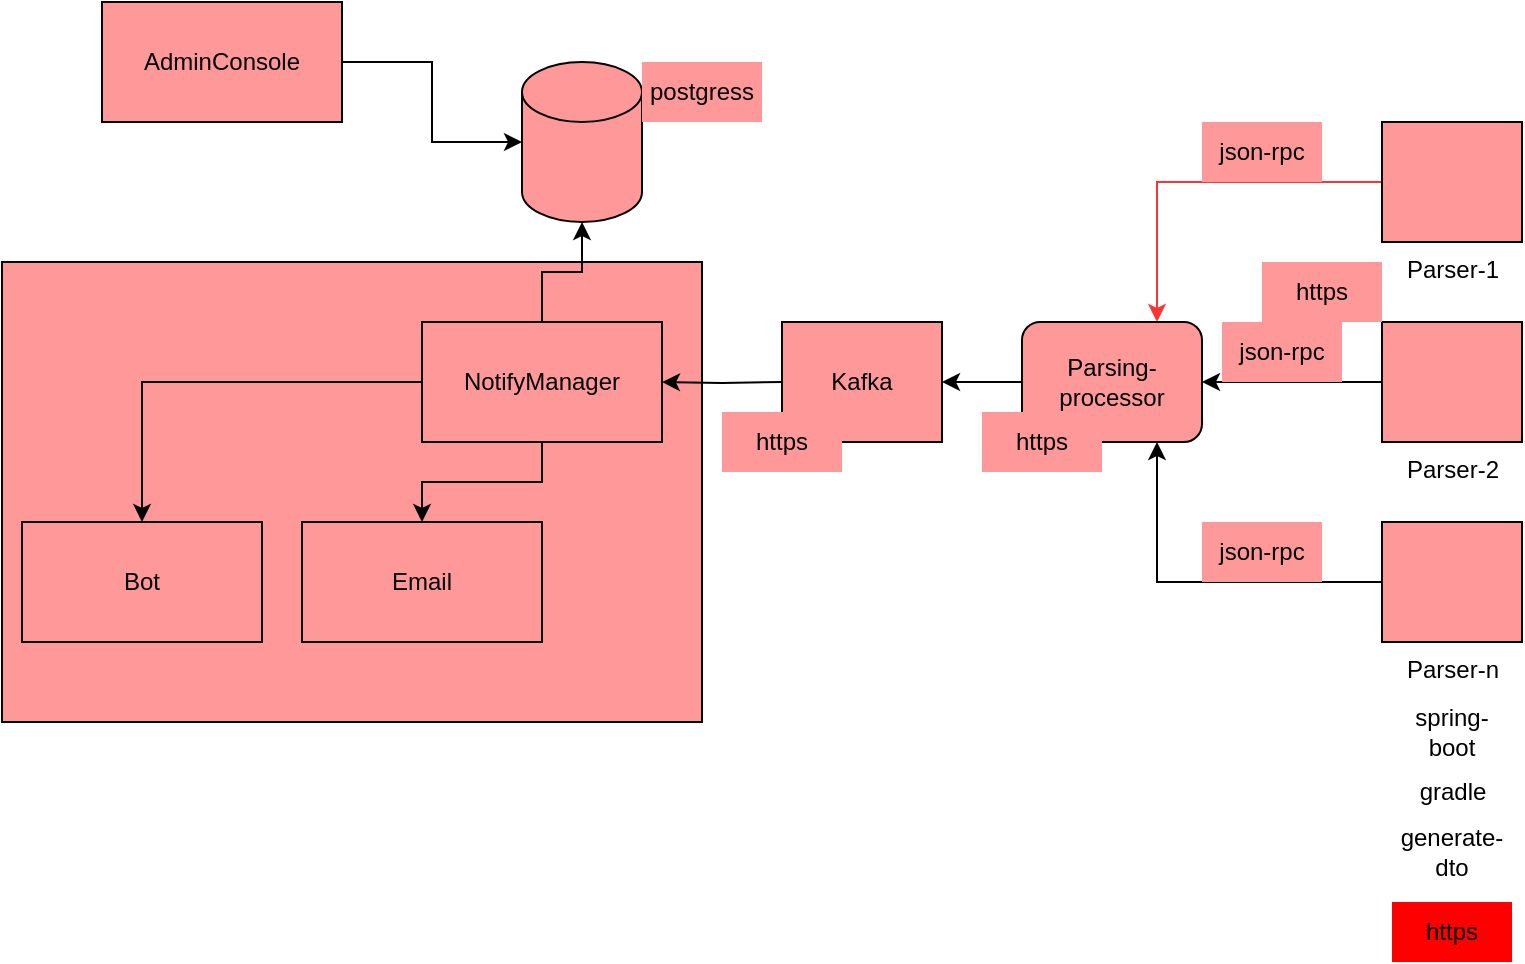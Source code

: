 <mxfile version="20.3.0" type="device"><diagram id="LYdFaatHc3NeKcpiXfQU" name="Страница 1"><mxGraphModel dx="1038" dy="649" grid="1" gridSize="10" guides="1" tooltips="1" connect="1" arrows="1" fold="1" page="1" pageScale="1" pageWidth="827" pageHeight="1169" math="0" shadow="0"><root><mxCell id="0"/><mxCell id="1" parent="0"/><mxCell id="_xx0c19NoYEd0WuJw-vw-17" value="" style="rounded=0;whiteSpace=wrap;html=1;fillColor=#FF9999;" vertex="1" parent="1"><mxGeometry x="10" y="150" width="350" height="230" as="geometry"/></mxCell><mxCell id="9y3oNgukaKSqQSr9w7em-25" style="edgeStyle=orthogonalEdgeStyle;rounded=0;orthogonalLoop=1;jettySize=auto;html=1;entryX=0.75;entryY=0;entryDx=0;entryDy=0;fillColor=#FF9999;strokeColor=#FF3333;" parent="1" source="9y3oNgukaKSqQSr9w7em-1" target="9y3oNgukaKSqQSr9w7em-10" edge="1"><mxGeometry relative="1" as="geometry"/></mxCell><mxCell id="9y3oNgukaKSqQSr9w7em-1" value="Parser-1" style="verticalLabelPosition=bottom;verticalAlign=top;html=1;shape=mxgraph.basic.rect;fillColor2=none;strokeWidth=1;size=20;indent=5;fillColor=#FF9999;" parent="1" vertex="1"><mxGeometry x="700" y="80" width="70" height="60" as="geometry"/></mxCell><mxCell id="9y3oNgukaKSqQSr9w7em-26" style="edgeStyle=orthogonalEdgeStyle;rounded=0;orthogonalLoop=1;jettySize=auto;html=1;entryX=1;entryY=0.5;entryDx=0;entryDy=0;fillColor=#FF3333;" parent="1" source="9y3oNgukaKSqQSr9w7em-2" target="9y3oNgukaKSqQSr9w7em-10" edge="1"><mxGeometry relative="1" as="geometry"/></mxCell><mxCell id="9y3oNgukaKSqQSr9w7em-2" value="Parser-2&lt;br&gt;" style="verticalLabelPosition=bottom;verticalAlign=top;html=1;shape=mxgraph.basic.rect;fillColor2=none;strokeWidth=1;size=20;indent=5;fillColor=#FF9999;" parent="1" vertex="1"><mxGeometry x="700" y="180" width="70" height="60" as="geometry"/></mxCell><mxCell id="9y3oNgukaKSqQSr9w7em-27" style="edgeStyle=orthogonalEdgeStyle;rounded=0;orthogonalLoop=1;jettySize=auto;html=1;entryX=0.75;entryY=1;entryDx=0;entryDy=0;fillColor=#FF3333;" parent="1" source="9y3oNgukaKSqQSr9w7em-3" target="9y3oNgukaKSqQSr9w7em-10" edge="1"><mxGeometry relative="1" as="geometry"><mxPoint x="580" y="250" as="targetPoint"/></mxGeometry></mxCell><mxCell id="9y3oNgukaKSqQSr9w7em-3" value="Parser-n" style="verticalLabelPosition=bottom;verticalAlign=top;html=1;shape=mxgraph.basic.rect;fillColor2=none;strokeWidth=1;size=20;indent=5;fillColor=#FF9999;" parent="1" vertex="1"><mxGeometry x="700" y="280" width="70" height="60" as="geometry"/></mxCell><mxCell id="9y3oNgukaKSqQSr9w7em-24" style="edgeStyle=orthogonalEdgeStyle;rounded=0;orthogonalLoop=1;jettySize=auto;html=1;entryX=1;entryY=0.5;entryDx=0;entryDy=0;fillColor=#FF3333;" parent="1" target="9y3oNgukaKSqQSr9w7em-14" edge="1"><mxGeometry relative="1" as="geometry"><mxPoint x="400" y="210" as="sourcePoint"/></mxGeometry></mxCell><mxCell id="_xx0c19NoYEd0WuJw-vw-7" style="edgeStyle=orthogonalEdgeStyle;rounded=0;orthogonalLoop=1;jettySize=auto;html=1;entryX=1;entryY=0.5;entryDx=0;entryDy=0;fillColor=#FF3333;" edge="1" parent="1" source="9y3oNgukaKSqQSr9w7em-10" target="_xx0c19NoYEd0WuJw-vw-5"><mxGeometry relative="1" as="geometry"/></mxCell><mxCell id="9y3oNgukaKSqQSr9w7em-10" value="Parsing-processor" style="rounded=1;whiteSpace=wrap;html=1;fillColor=#FF9999;" parent="1" vertex="1"><mxGeometry x="520" y="180" width="90" height="60" as="geometry"/></mxCell><mxCell id="9y3oNgukaKSqQSr9w7em-18" style="edgeStyle=orthogonalEdgeStyle;rounded=0;orthogonalLoop=1;jettySize=auto;html=1;exitX=0.5;exitY=0;exitDx=0;exitDy=0;entryX=0.5;entryY=1;entryDx=0;entryDy=0;entryPerimeter=0;fillColor=#FF3333;" parent="1" source="9y3oNgukaKSqQSr9w7em-14" target="9y3oNgukaKSqQSr9w7em-17" edge="1"><mxGeometry relative="1" as="geometry"/></mxCell><mxCell id="9y3oNgukaKSqQSr9w7em-19" style="edgeStyle=orthogonalEdgeStyle;rounded=0;orthogonalLoop=1;jettySize=auto;html=1;exitX=0.5;exitY=1;exitDx=0;exitDy=0;fillColor=#FF3333;" parent="1" source="9y3oNgukaKSqQSr9w7em-14" target="9y3oNgukaKSqQSr9w7em-16" edge="1"><mxGeometry relative="1" as="geometry"/></mxCell><mxCell id="9y3oNgukaKSqQSr9w7em-21" style="edgeStyle=orthogonalEdgeStyle;rounded=0;orthogonalLoop=1;jettySize=auto;html=1;exitX=0;exitY=0.5;exitDx=0;exitDy=0;entryX=0.5;entryY=0;entryDx=0;entryDy=0;fillColor=#FF3333;" parent="1" source="9y3oNgukaKSqQSr9w7em-14" target="9y3oNgukaKSqQSr9w7em-15" edge="1"><mxGeometry relative="1" as="geometry"/></mxCell><mxCell id="9y3oNgukaKSqQSr9w7em-14" value="NotifyManager" style="rounded=0;whiteSpace=wrap;html=1;fillColor=#FF9999;" parent="1" vertex="1"><mxGeometry x="220" y="180" width="120" height="60" as="geometry"/></mxCell><mxCell id="9y3oNgukaKSqQSr9w7em-15" value="Bot" style="rounded=0;whiteSpace=wrap;html=1;fillColor=#FF9999;" parent="1" vertex="1"><mxGeometry x="20" y="280" width="120" height="60" as="geometry"/></mxCell><mxCell id="9y3oNgukaKSqQSr9w7em-16" value="Email" style="rounded=0;whiteSpace=wrap;html=1;fillColor=#FF9999;" parent="1" vertex="1"><mxGeometry x="160" y="280" width="120" height="60" as="geometry"/></mxCell><mxCell id="9y3oNgukaKSqQSr9w7em-17" value="" style="shape=cylinder3;whiteSpace=wrap;html=1;boundedLbl=1;backgroundOutline=1;size=15;fillColor=#FF9999;" parent="1" vertex="1"><mxGeometry x="270" y="50" width="60" height="80" as="geometry"/></mxCell><mxCell id="9y3oNgukaKSqQSr9w7em-28" value="json-rpc" style="text;html=1;strokeColor=none;fillColor=#FF9999;align=center;verticalAlign=middle;whiteSpace=wrap;rounded=0;" parent="1" vertex="1"><mxGeometry x="610" y="80" width="60" height="30" as="geometry"/></mxCell><mxCell id="9y3oNgukaKSqQSr9w7em-29" value="json-rpc" style="text;html=1;strokeColor=none;fillColor=#FF9999;align=center;verticalAlign=middle;whiteSpace=wrap;rounded=0;" parent="1" vertex="1"><mxGeometry x="620" y="180" width="60" height="30" as="geometry"/></mxCell><mxCell id="9y3oNgukaKSqQSr9w7em-30" value="json-rpc" style="text;html=1;strokeColor=none;fillColor=#FF9999;align=center;verticalAlign=middle;whiteSpace=wrap;rounded=0;" parent="1" vertex="1"><mxGeometry x="610" y="280" width="60" height="30" as="geometry"/></mxCell><mxCell id="_xx0c19NoYEd0WuJw-vw-1" value="spring-boot" style="text;html=1;strokeColor=none;fillColor=none;align=center;verticalAlign=middle;whiteSpace=wrap;rounded=0;" vertex="1" parent="1"><mxGeometry x="705" y="370" width="60" height="30" as="geometry"/></mxCell><mxCell id="_xx0c19NoYEd0WuJw-vw-2" value="gradle" style="text;html=1;resizable=0;autosize=1;align=center;verticalAlign=middle;points=[];fillColor=none;strokeColor=none;rounded=0;" vertex="1" parent="1"><mxGeometry x="705" y="400" width="60" height="30" as="geometry"/></mxCell><mxCell id="_xx0c19NoYEd0WuJw-vw-3" value="generate-dto" style="text;html=1;strokeColor=none;fillColor=none;align=center;verticalAlign=middle;whiteSpace=wrap;rounded=0;" vertex="1" parent="1"><mxGeometry x="705" y="430" width="60" height="30" as="geometry"/></mxCell><mxCell id="_xx0c19NoYEd0WuJw-vw-4" value="https" style="text;html=1;strokeColor=none;fillColor=#FF0000;align=center;verticalAlign=middle;whiteSpace=wrap;rounded=0;" vertex="1" parent="1"><mxGeometry x="705" y="470" width="60" height="30" as="geometry"/></mxCell><mxCell id="_xx0c19NoYEd0WuJw-vw-5" value="" style="rounded=0;whiteSpace=wrap;html=1;fillColor=#FF9999;" vertex="1" parent="1"><mxGeometry x="400" y="180" width="80" height="60" as="geometry"/></mxCell><mxCell id="_xx0c19NoYEd0WuJw-vw-8" value="Kafka" style="text;html=1;strokeColor=none;fillColor=#FF9999;align=center;verticalAlign=middle;whiteSpace=wrap;rounded=0;" vertex="1" parent="1"><mxGeometry x="410" y="195" width="60" height="30" as="geometry"/></mxCell><mxCell id="_xx0c19NoYEd0WuJw-vw-9" value="https" style="text;html=1;strokeColor=none;fillColor=#FF9999;align=center;verticalAlign=middle;whiteSpace=wrap;rounded=0;" vertex="1" parent="1"><mxGeometry x="500" y="225" width="60" height="30" as="geometry"/></mxCell><mxCell id="_xx0c19NoYEd0WuJw-vw-11" value="https" style="text;html=1;strokeColor=none;fillColor=#FF9999;align=center;verticalAlign=middle;whiteSpace=wrap;rounded=0;" vertex="1" parent="1"><mxGeometry x="640" y="150" width="60" height="30" as="geometry"/></mxCell><mxCell id="_xx0c19NoYEd0WuJw-vw-12" value="https" style="text;html=1;strokeColor=none;fillColor=#FF9999;align=center;verticalAlign=middle;whiteSpace=wrap;rounded=0;" vertex="1" parent="1"><mxGeometry x="370" y="225" width="60" height="30" as="geometry"/></mxCell><mxCell id="_xx0c19NoYEd0WuJw-vw-15" style="edgeStyle=orthogonalEdgeStyle;rounded=0;orthogonalLoop=1;jettySize=auto;html=1;entryX=0;entryY=0.5;entryDx=0;entryDy=0;entryPerimeter=0;fillColor=#FF3333;" edge="1" parent="1" source="_xx0c19NoYEd0WuJw-vw-14" target="9y3oNgukaKSqQSr9w7em-17"><mxGeometry relative="1" as="geometry"/></mxCell><mxCell id="_xx0c19NoYEd0WuJw-vw-14" value="AdminConsole" style="rounded=0;whiteSpace=wrap;html=1;fillColor=#FF9999;" vertex="1" parent="1"><mxGeometry x="60" y="20" width="120" height="60" as="geometry"/></mxCell><mxCell id="_xx0c19NoYEd0WuJw-vw-16" value="postgress" style="text;html=1;strokeColor=none;fillColor=#FF9999;align=center;verticalAlign=middle;whiteSpace=wrap;rounded=0;" vertex="1" parent="1"><mxGeometry x="330" y="50" width="60" height="30" as="geometry"/></mxCell></root></mxGraphModel></diagram></mxfile>